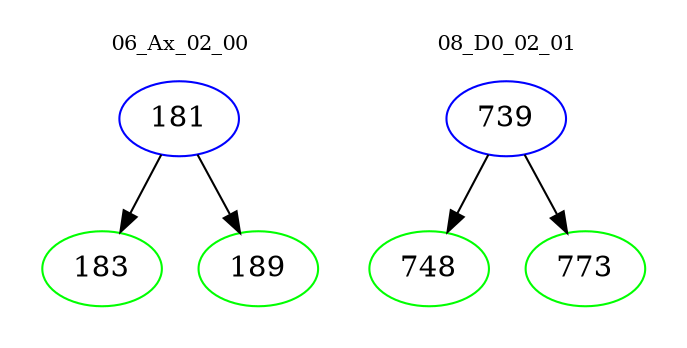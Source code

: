 digraph{
subgraph cluster_0 {
color = white
label = "06_Ax_02_00";
fontsize=10;
T0_181 [label="181", color="blue"]
T0_181 -> T0_183 [color="black"]
T0_183 [label="183", color="green"]
T0_181 -> T0_189 [color="black"]
T0_189 [label="189", color="green"]
}
subgraph cluster_1 {
color = white
label = "08_D0_02_01";
fontsize=10;
T1_739 [label="739", color="blue"]
T1_739 -> T1_748 [color="black"]
T1_748 [label="748", color="green"]
T1_739 -> T1_773 [color="black"]
T1_773 [label="773", color="green"]
}
}
